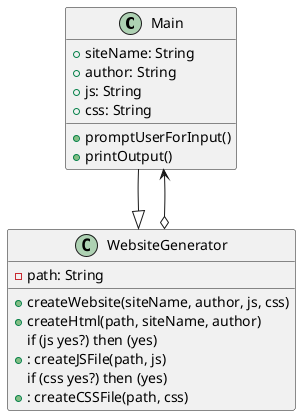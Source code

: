 @startuml
'https://plantuml.com/sequence-diagram

class Main {
    + siteName: String
    + author: String
    + js: String
    + css: String

    + promptUserForInput()
    + printOutput()
}

class WebsiteGenerator {
    - path: String

    + createWebsite(siteName, author, js, css)
    + createHtml(path, siteName, author)
    if (js yes?) then (yes)
        + : createJSFile(path, js)
    if (css yes?) then (yes)
        + : createCSSFile(path, css)
}

Main --|> WebsiteGenerator
WebsiteGenerator o--> Main
@enduml